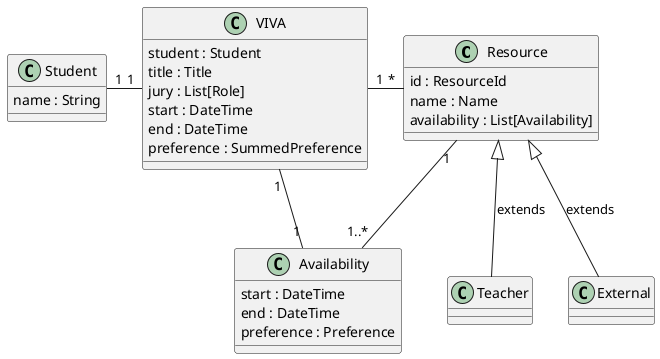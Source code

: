 @startuml
Class Resource
Class Availability
Class VIVA
Class Student
Class Teacher
Class External

Resource : id : ResourceId
Resource : name : Name
Resource : availability : List[Availability]

Availability : start : DateTime
Availability : end : DateTime
Availability : preference : Preference

VIVA : student : Student
VIVA : title : Title
VIVA : jury : List[Role]
VIVA : start : DateTime
VIVA : end : DateTime
VIVA : preference : SummedPreference

Student : name : String

Resource <|-- Teacher : extends
Resource <|-- External : extends
VIVA "1" - "*" Resource
VIVA "1" - "1" Availability
Resource "1" -- "1..*" Availability
Student "1" - "1" VIVA
@enduml